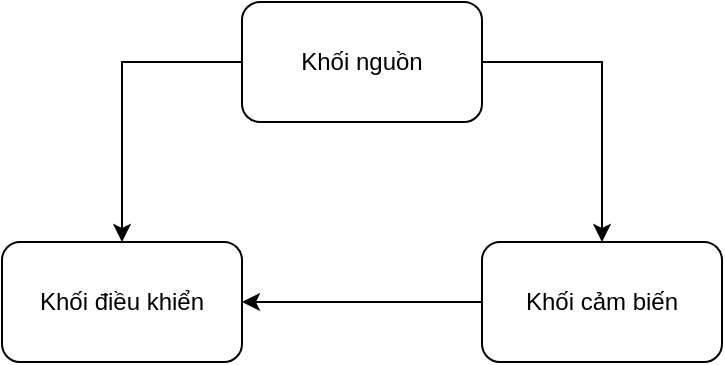 <mxfile version="24.4.6" type="device">
  <diagram name="Trang-1" id="WxDbh5DPmmRdgLfX2Pym">
    <mxGraphModel dx="694" dy="366" grid="1" gridSize="10" guides="1" tooltips="1" connect="1" arrows="1" fold="1" page="1" pageScale="1" pageWidth="827" pageHeight="1169" math="0" shadow="0">
      <root>
        <mxCell id="0" />
        <mxCell id="1" parent="0" />
        <mxCell id="EEPRHD7N2fGpQ24O2rHO-6" style="edgeStyle=orthogonalEdgeStyle;rounded=0;orthogonalLoop=1;jettySize=auto;html=1;exitX=1;exitY=0.5;exitDx=0;exitDy=0;entryX=0.5;entryY=0;entryDx=0;entryDy=0;" edge="1" parent="1" source="EEPRHD7N2fGpQ24O2rHO-2" target="EEPRHD7N2fGpQ24O2rHO-4">
          <mxGeometry relative="1" as="geometry" />
        </mxCell>
        <mxCell id="EEPRHD7N2fGpQ24O2rHO-9" style="edgeStyle=orthogonalEdgeStyle;rounded=0;orthogonalLoop=1;jettySize=auto;html=1;exitX=0;exitY=0.5;exitDx=0;exitDy=0;entryX=0.5;entryY=0;entryDx=0;entryDy=0;" edge="1" parent="1" source="EEPRHD7N2fGpQ24O2rHO-2" target="EEPRHD7N2fGpQ24O2rHO-3">
          <mxGeometry relative="1" as="geometry" />
        </mxCell>
        <mxCell id="EEPRHD7N2fGpQ24O2rHO-2" value="Khối nguồn" style="rounded=1;whiteSpace=wrap;html=1;" vertex="1" parent="1">
          <mxGeometry x="240" y="40" width="120" height="60" as="geometry" />
        </mxCell>
        <mxCell id="EEPRHD7N2fGpQ24O2rHO-3" value="Khối điều khiển" style="rounded=1;whiteSpace=wrap;html=1;" vertex="1" parent="1">
          <mxGeometry x="120" y="160" width="120" height="60" as="geometry" />
        </mxCell>
        <mxCell id="EEPRHD7N2fGpQ24O2rHO-8" style="edgeStyle=orthogonalEdgeStyle;rounded=0;orthogonalLoop=1;jettySize=auto;html=1;exitX=0;exitY=0.5;exitDx=0;exitDy=0;entryX=1;entryY=0.5;entryDx=0;entryDy=0;" edge="1" parent="1" source="EEPRHD7N2fGpQ24O2rHO-4" target="EEPRHD7N2fGpQ24O2rHO-3">
          <mxGeometry relative="1" as="geometry" />
        </mxCell>
        <mxCell id="EEPRHD7N2fGpQ24O2rHO-4" value="Khối cảm biến" style="rounded=1;whiteSpace=wrap;html=1;" vertex="1" parent="1">
          <mxGeometry x="360" y="160" width="120" height="60" as="geometry" />
        </mxCell>
      </root>
    </mxGraphModel>
  </diagram>
</mxfile>
